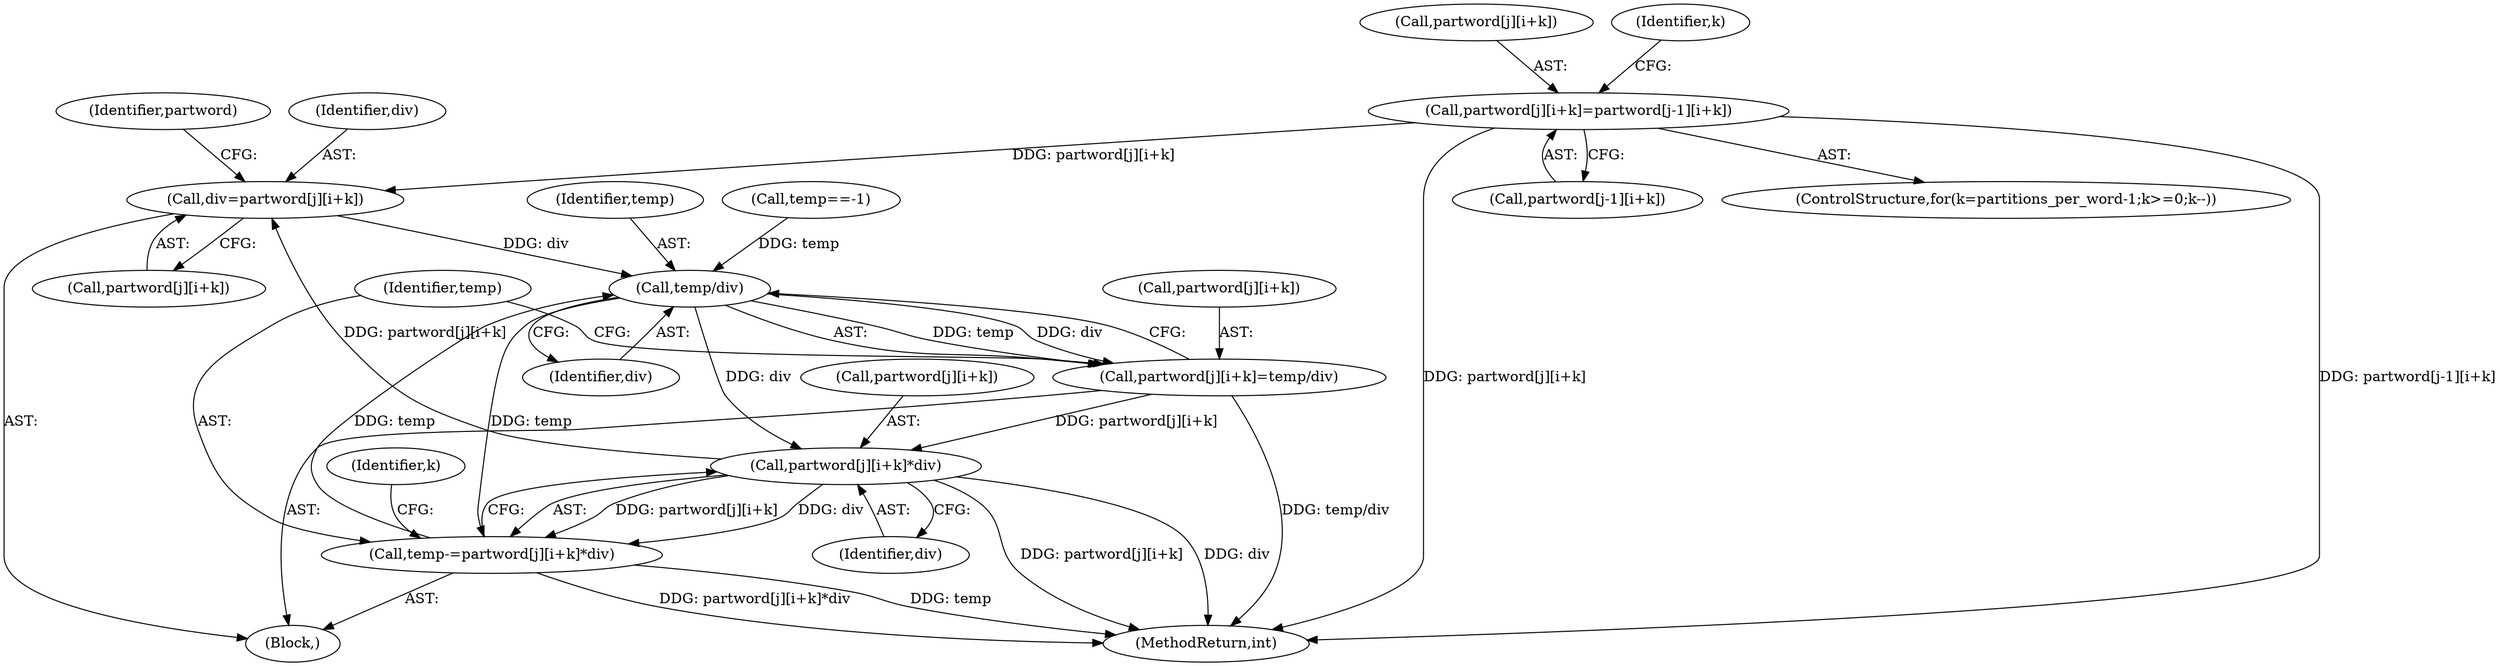 digraph "1_Android_659030a2e80c38fb8da0a4eb68695349eec6778b@array" {
"1000370" [label="(Call,partword[j][i+k]=partword[j-1][i+k])"];
"1000423" [label="(Call,div=partword[j][i+k])"];
"1000440" [label="(Call,temp/div)"];
"1000432" [label="(Call,partword[j][i+k]=temp/div)"];
"1000445" [label="(Call,partword[j][i+k]*div)"];
"1000443" [label="(Call,temp-=partword[j][i+k]*div)"];
"1000371" [label="(Call,partword[j][i+k])"];
"1000443" [label="(Call,temp-=partword[j][i+k]*div)"];
"1000440" [label="(Call,temp/div)"];
"1000369" [label="(Identifier,k)"];
"1000441" [label="(Identifier,temp)"];
"1000446" [label="(Call,partword[j][i+k])"];
"1000432" [label="(Call,partword[j][i+k]=temp/div)"];
"1000453" [label="(Identifier,div)"];
"1000433" [label="(Call,partword[j][i+k])"];
"1000444" [label="(Identifier,temp)"];
"1000378" [label="(Call,partword[j-1][i+k])"];
"1000435" [label="(Identifier,partword)"];
"1000442" [label="(Identifier,div)"];
"1000425" [label="(Call,partword[j][i+k])"];
"1000854" [label="(MethodReturn,int)"];
"1000424" [label="(Identifier,div)"];
"1000370" [label="(Call,partword[j][i+k]=partword[j-1][i+k])"];
"1000359" [label="(ControlStructure,for(k=partitions_per_word-1;k>=0;k--))"];
"1000445" [label="(Call,partword[j][i+k]*div)"];
"1000420" [label="(Identifier,k)"];
"1000407" [label="(Call,temp==-1)"];
"1000423" [label="(Call,div=partword[j][i+k])"];
"1000421" [label="(Block,)"];
"1000370" -> "1000359"  [label="AST: "];
"1000370" -> "1000378"  [label="CFG: "];
"1000371" -> "1000370"  [label="AST: "];
"1000378" -> "1000370"  [label="AST: "];
"1000369" -> "1000370"  [label="CFG: "];
"1000370" -> "1000854"  [label="DDG: partword[j-1][i+k]"];
"1000370" -> "1000854"  [label="DDG: partword[j][i+k]"];
"1000370" -> "1000423"  [label="DDG: partword[j][i+k]"];
"1000423" -> "1000421"  [label="AST: "];
"1000423" -> "1000425"  [label="CFG: "];
"1000424" -> "1000423"  [label="AST: "];
"1000425" -> "1000423"  [label="AST: "];
"1000435" -> "1000423"  [label="CFG: "];
"1000445" -> "1000423"  [label="DDG: partword[j][i+k]"];
"1000423" -> "1000440"  [label="DDG: div"];
"1000440" -> "1000432"  [label="AST: "];
"1000440" -> "1000442"  [label="CFG: "];
"1000441" -> "1000440"  [label="AST: "];
"1000442" -> "1000440"  [label="AST: "];
"1000432" -> "1000440"  [label="CFG: "];
"1000440" -> "1000432"  [label="DDG: temp"];
"1000440" -> "1000432"  [label="DDG: div"];
"1000407" -> "1000440"  [label="DDG: temp"];
"1000443" -> "1000440"  [label="DDG: temp"];
"1000440" -> "1000443"  [label="DDG: temp"];
"1000440" -> "1000445"  [label="DDG: div"];
"1000432" -> "1000421"  [label="AST: "];
"1000433" -> "1000432"  [label="AST: "];
"1000444" -> "1000432"  [label="CFG: "];
"1000432" -> "1000854"  [label="DDG: temp/div"];
"1000432" -> "1000445"  [label="DDG: partword[j][i+k]"];
"1000445" -> "1000443"  [label="AST: "];
"1000445" -> "1000453"  [label="CFG: "];
"1000446" -> "1000445"  [label="AST: "];
"1000453" -> "1000445"  [label="AST: "];
"1000443" -> "1000445"  [label="CFG: "];
"1000445" -> "1000854"  [label="DDG: partword[j][i+k]"];
"1000445" -> "1000854"  [label="DDG: div"];
"1000445" -> "1000443"  [label="DDG: partword[j][i+k]"];
"1000445" -> "1000443"  [label="DDG: div"];
"1000443" -> "1000421"  [label="AST: "];
"1000444" -> "1000443"  [label="AST: "];
"1000420" -> "1000443"  [label="CFG: "];
"1000443" -> "1000854"  [label="DDG: partword[j][i+k]*div"];
"1000443" -> "1000854"  [label="DDG: temp"];
}
